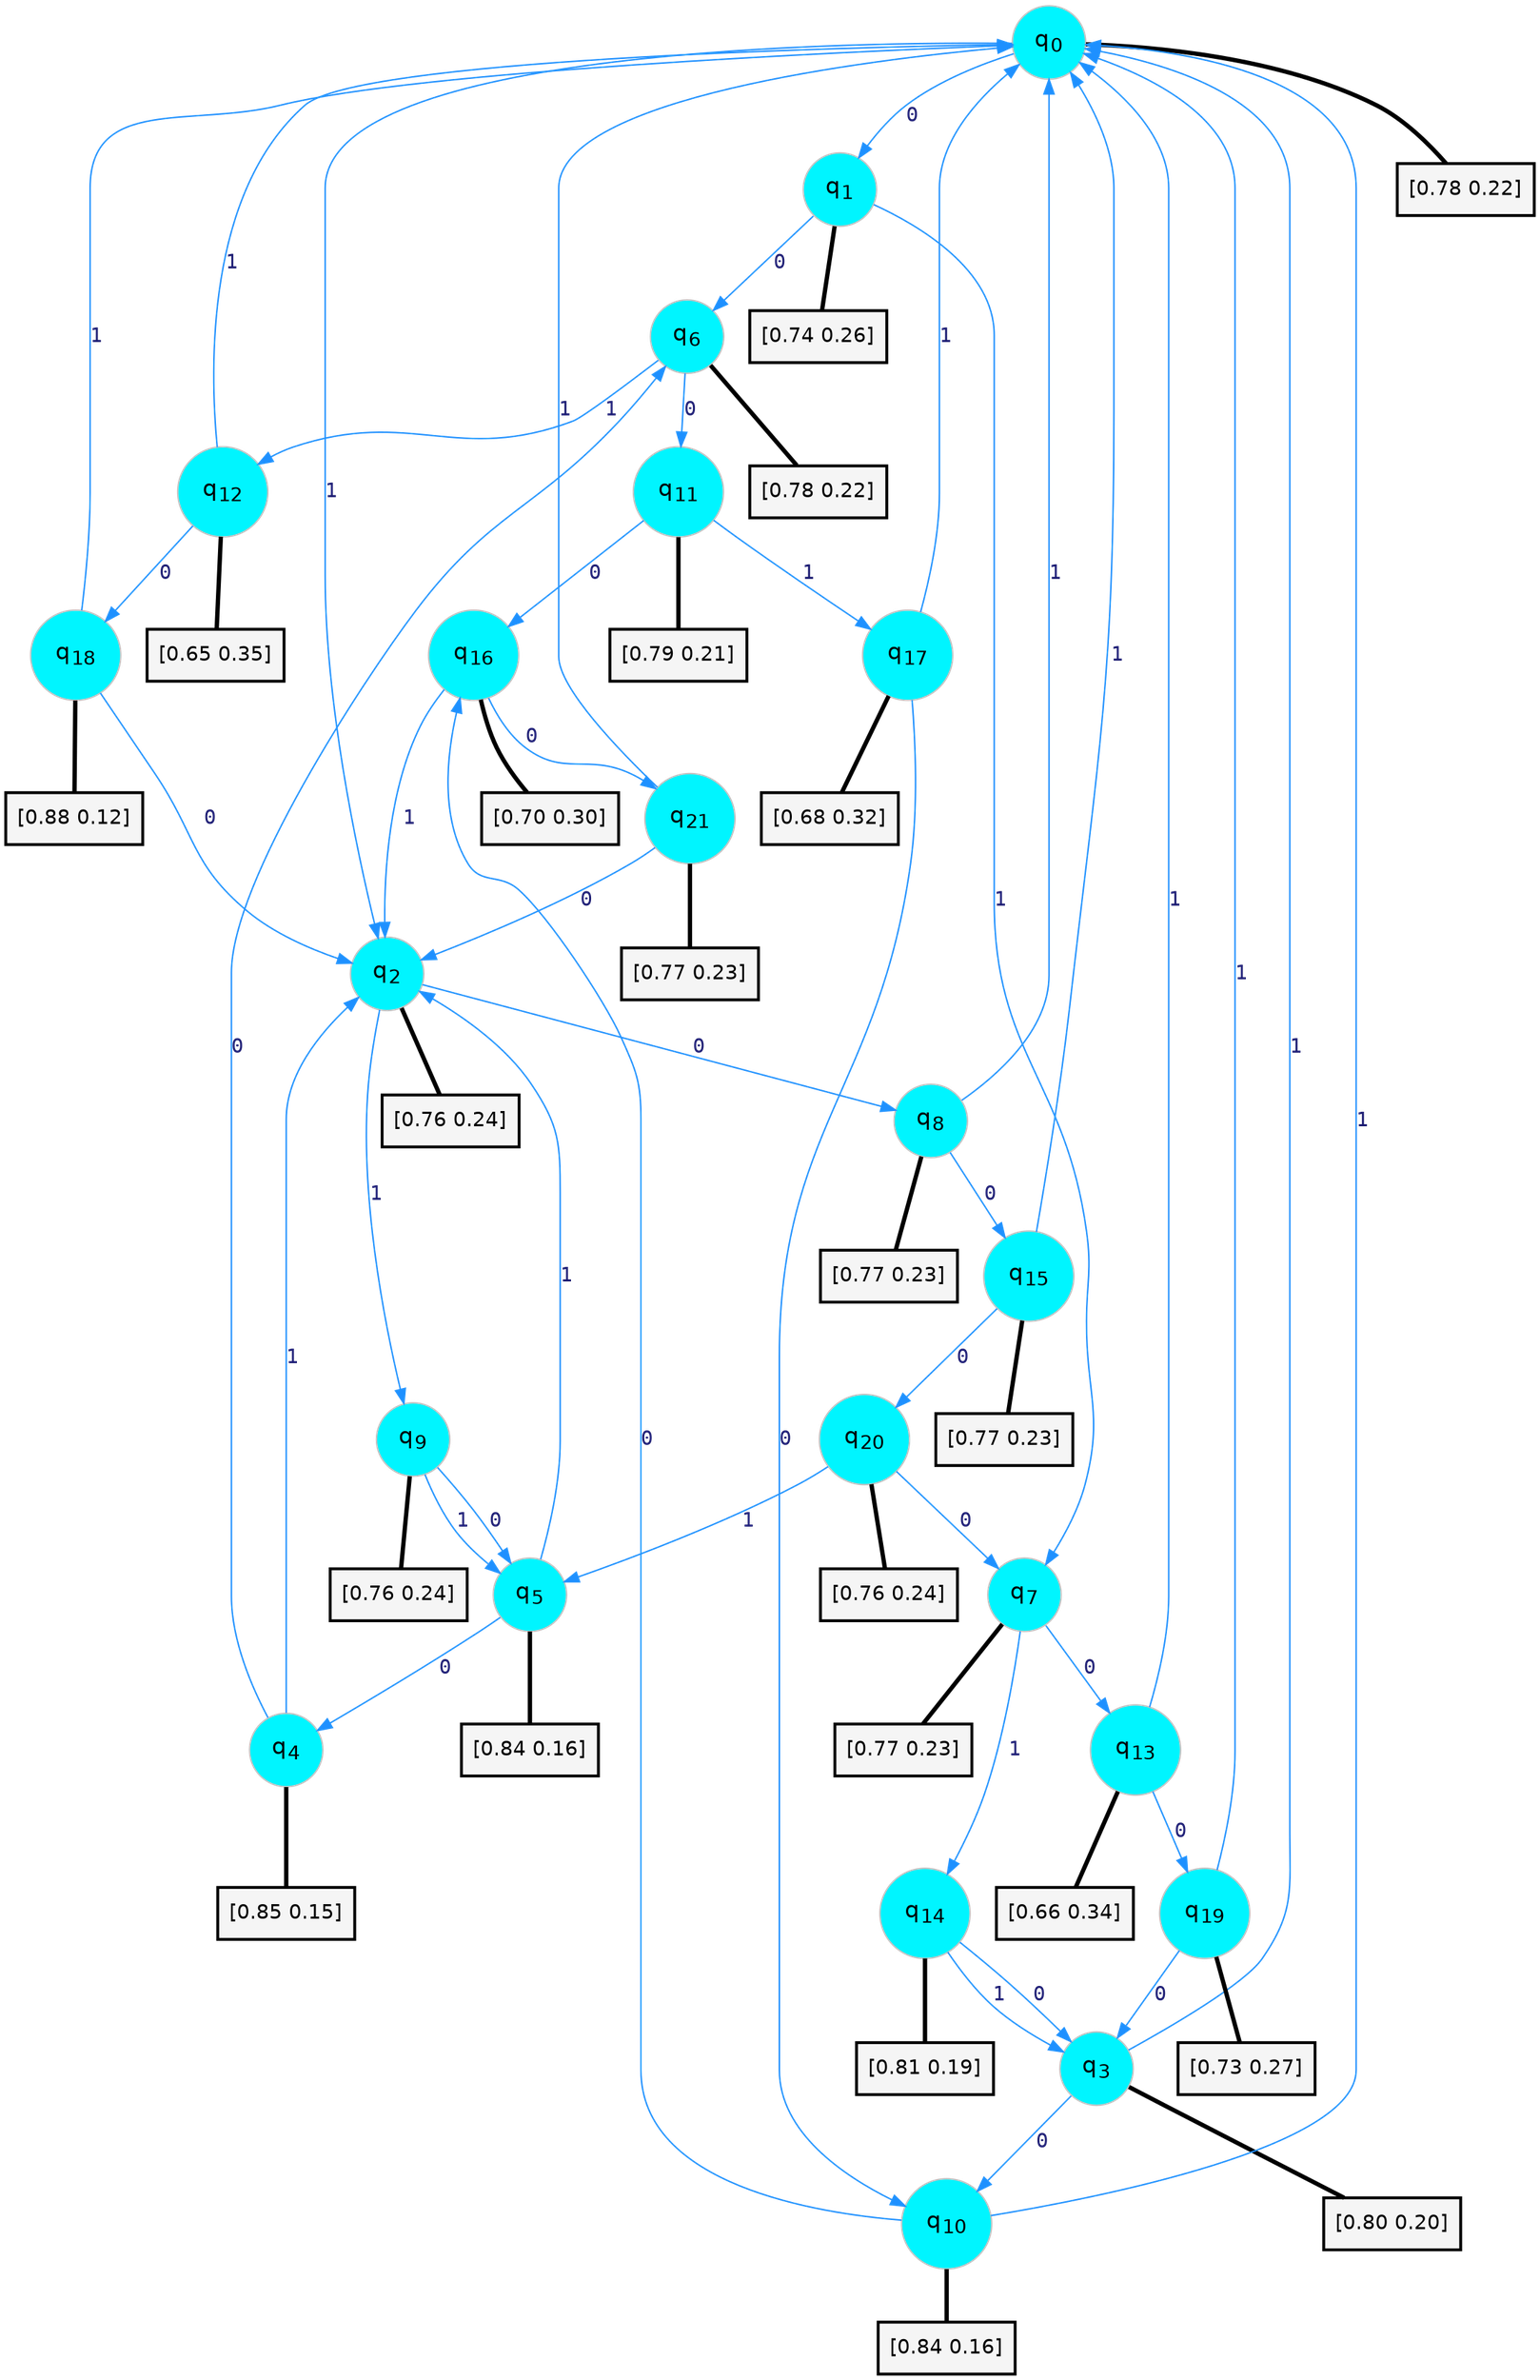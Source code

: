 digraph G {
graph [
bgcolor=transparent, dpi=300, rankdir=TD, size="40,25"];
node [
color=gray, fillcolor=turquoise1, fontcolor=black, fontname=Helvetica, fontsize=16, fontweight=bold, shape=circle, style=filled];
edge [
arrowsize=1, color=dodgerblue1, fontcolor=midnightblue, fontname=courier, fontweight=bold, penwidth=1, style=solid, weight=20];
0[label=<q<SUB>0</SUB>>];
1[label=<q<SUB>1</SUB>>];
2[label=<q<SUB>2</SUB>>];
3[label=<q<SUB>3</SUB>>];
4[label=<q<SUB>4</SUB>>];
5[label=<q<SUB>5</SUB>>];
6[label=<q<SUB>6</SUB>>];
7[label=<q<SUB>7</SUB>>];
8[label=<q<SUB>8</SUB>>];
9[label=<q<SUB>9</SUB>>];
10[label=<q<SUB>10</SUB>>];
11[label=<q<SUB>11</SUB>>];
12[label=<q<SUB>12</SUB>>];
13[label=<q<SUB>13</SUB>>];
14[label=<q<SUB>14</SUB>>];
15[label=<q<SUB>15</SUB>>];
16[label=<q<SUB>16</SUB>>];
17[label=<q<SUB>17</SUB>>];
18[label=<q<SUB>18</SUB>>];
19[label=<q<SUB>19</SUB>>];
20[label=<q<SUB>20</SUB>>];
21[label=<q<SUB>21</SUB>>];
22[label="[0.78 0.22]", shape=box,fontcolor=black, fontname=Helvetica, fontsize=14, penwidth=2, fillcolor=whitesmoke,color=black];
23[label="[0.74 0.26]", shape=box,fontcolor=black, fontname=Helvetica, fontsize=14, penwidth=2, fillcolor=whitesmoke,color=black];
24[label="[0.76 0.24]", shape=box,fontcolor=black, fontname=Helvetica, fontsize=14, penwidth=2, fillcolor=whitesmoke,color=black];
25[label="[0.80 0.20]", shape=box,fontcolor=black, fontname=Helvetica, fontsize=14, penwidth=2, fillcolor=whitesmoke,color=black];
26[label="[0.85 0.15]", shape=box,fontcolor=black, fontname=Helvetica, fontsize=14, penwidth=2, fillcolor=whitesmoke,color=black];
27[label="[0.84 0.16]", shape=box,fontcolor=black, fontname=Helvetica, fontsize=14, penwidth=2, fillcolor=whitesmoke,color=black];
28[label="[0.78 0.22]", shape=box,fontcolor=black, fontname=Helvetica, fontsize=14, penwidth=2, fillcolor=whitesmoke,color=black];
29[label="[0.77 0.23]", shape=box,fontcolor=black, fontname=Helvetica, fontsize=14, penwidth=2, fillcolor=whitesmoke,color=black];
30[label="[0.77 0.23]", shape=box,fontcolor=black, fontname=Helvetica, fontsize=14, penwidth=2, fillcolor=whitesmoke,color=black];
31[label="[0.76 0.24]", shape=box,fontcolor=black, fontname=Helvetica, fontsize=14, penwidth=2, fillcolor=whitesmoke,color=black];
32[label="[0.84 0.16]", shape=box,fontcolor=black, fontname=Helvetica, fontsize=14, penwidth=2, fillcolor=whitesmoke,color=black];
33[label="[0.79 0.21]", shape=box,fontcolor=black, fontname=Helvetica, fontsize=14, penwidth=2, fillcolor=whitesmoke,color=black];
34[label="[0.65 0.35]", shape=box,fontcolor=black, fontname=Helvetica, fontsize=14, penwidth=2, fillcolor=whitesmoke,color=black];
35[label="[0.66 0.34]", shape=box,fontcolor=black, fontname=Helvetica, fontsize=14, penwidth=2, fillcolor=whitesmoke,color=black];
36[label="[0.81 0.19]", shape=box,fontcolor=black, fontname=Helvetica, fontsize=14, penwidth=2, fillcolor=whitesmoke,color=black];
37[label="[0.77 0.23]", shape=box,fontcolor=black, fontname=Helvetica, fontsize=14, penwidth=2, fillcolor=whitesmoke,color=black];
38[label="[0.70 0.30]", shape=box,fontcolor=black, fontname=Helvetica, fontsize=14, penwidth=2, fillcolor=whitesmoke,color=black];
39[label="[0.68 0.32]", shape=box,fontcolor=black, fontname=Helvetica, fontsize=14, penwidth=2, fillcolor=whitesmoke,color=black];
40[label="[0.88 0.12]", shape=box,fontcolor=black, fontname=Helvetica, fontsize=14, penwidth=2, fillcolor=whitesmoke,color=black];
41[label="[0.73 0.27]", shape=box,fontcolor=black, fontname=Helvetica, fontsize=14, penwidth=2, fillcolor=whitesmoke,color=black];
42[label="[0.76 0.24]", shape=box,fontcolor=black, fontname=Helvetica, fontsize=14, penwidth=2, fillcolor=whitesmoke,color=black];
43[label="[0.77 0.23]", shape=box,fontcolor=black, fontname=Helvetica, fontsize=14, penwidth=2, fillcolor=whitesmoke,color=black];
0->1 [label=0];
0->2 [label=1];
0->22 [arrowhead=none, penwidth=3,color=black];
1->6 [label=0];
1->7 [label=1];
1->23 [arrowhead=none, penwidth=3,color=black];
2->8 [label=0];
2->9 [label=1];
2->24 [arrowhead=none, penwidth=3,color=black];
3->10 [label=0];
3->0 [label=1];
3->25 [arrowhead=none, penwidth=3,color=black];
4->6 [label=0];
4->2 [label=1];
4->26 [arrowhead=none, penwidth=3,color=black];
5->4 [label=0];
5->2 [label=1];
5->27 [arrowhead=none, penwidth=3,color=black];
6->11 [label=0];
6->12 [label=1];
6->28 [arrowhead=none, penwidth=3,color=black];
7->13 [label=0];
7->14 [label=1];
7->29 [arrowhead=none, penwidth=3,color=black];
8->15 [label=0];
8->0 [label=1];
8->30 [arrowhead=none, penwidth=3,color=black];
9->5 [label=0];
9->5 [label=1];
9->31 [arrowhead=none, penwidth=3,color=black];
10->16 [label=0];
10->0 [label=1];
10->32 [arrowhead=none, penwidth=3,color=black];
11->16 [label=0];
11->17 [label=1];
11->33 [arrowhead=none, penwidth=3,color=black];
12->18 [label=0];
12->0 [label=1];
12->34 [arrowhead=none, penwidth=3,color=black];
13->19 [label=0];
13->0 [label=1];
13->35 [arrowhead=none, penwidth=3,color=black];
14->3 [label=0];
14->3 [label=1];
14->36 [arrowhead=none, penwidth=3,color=black];
15->20 [label=0];
15->0 [label=1];
15->37 [arrowhead=none, penwidth=3,color=black];
16->21 [label=0];
16->2 [label=1];
16->38 [arrowhead=none, penwidth=3,color=black];
17->10 [label=0];
17->0 [label=1];
17->39 [arrowhead=none, penwidth=3,color=black];
18->2 [label=0];
18->0 [label=1];
18->40 [arrowhead=none, penwidth=3,color=black];
19->3 [label=0];
19->0 [label=1];
19->41 [arrowhead=none, penwidth=3,color=black];
20->7 [label=0];
20->5 [label=1];
20->42 [arrowhead=none, penwidth=3,color=black];
21->2 [label=0];
21->0 [label=1];
21->43 [arrowhead=none, penwidth=3,color=black];
}
